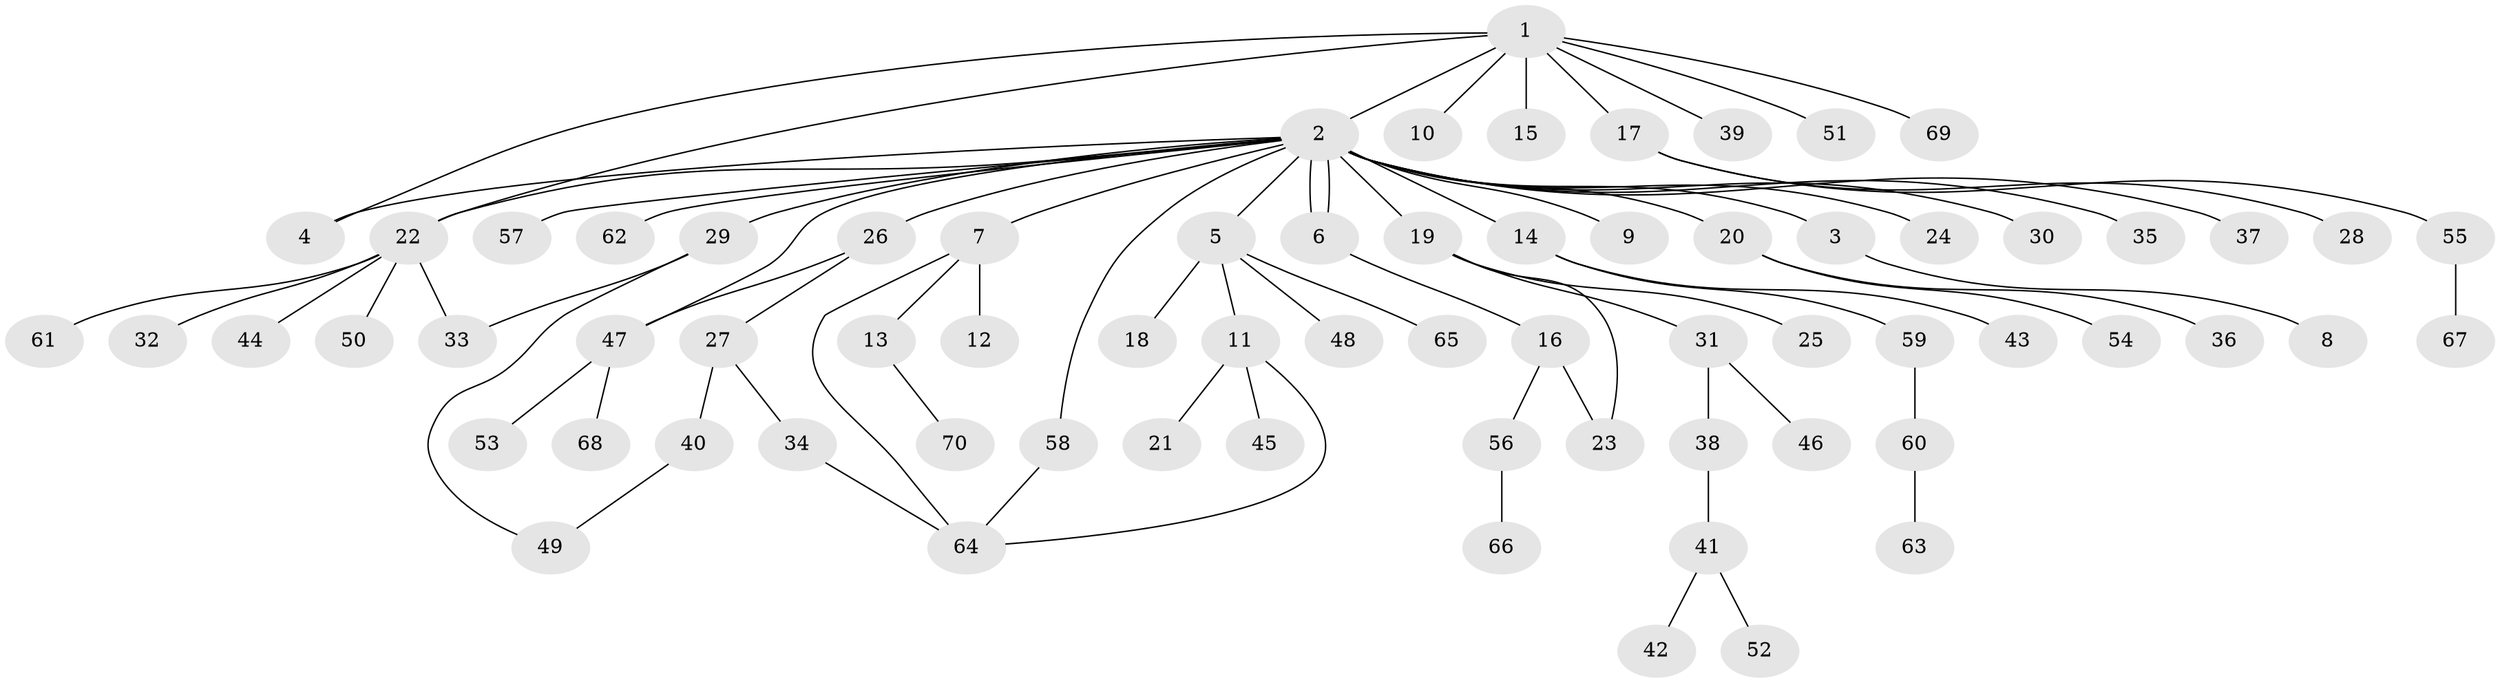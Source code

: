 // coarse degree distribution, {8: 0.022727272727272728, 20: 0.022727272727272728, 1: 0.5454545454545454, 2: 0.18181818181818182, 4: 0.06818181818181818, 3: 0.13636363636363635, 6: 0.022727272727272728}
// Generated by graph-tools (version 1.1) at 2025/50/03/04/25 22:50:10]
// undirected, 70 vertices, 79 edges
graph export_dot {
  node [color=gray90,style=filled];
  1;
  2;
  3;
  4;
  5;
  6;
  7;
  8;
  9;
  10;
  11;
  12;
  13;
  14;
  15;
  16;
  17;
  18;
  19;
  20;
  21;
  22;
  23;
  24;
  25;
  26;
  27;
  28;
  29;
  30;
  31;
  32;
  33;
  34;
  35;
  36;
  37;
  38;
  39;
  40;
  41;
  42;
  43;
  44;
  45;
  46;
  47;
  48;
  49;
  50;
  51;
  52;
  53;
  54;
  55;
  56;
  57;
  58;
  59;
  60;
  61;
  62;
  63;
  64;
  65;
  66;
  67;
  68;
  69;
  70;
  1 -- 2;
  1 -- 4;
  1 -- 10;
  1 -- 15;
  1 -- 17;
  1 -- 22;
  1 -- 39;
  1 -- 51;
  1 -- 69;
  2 -- 3;
  2 -- 4;
  2 -- 5;
  2 -- 6;
  2 -- 6;
  2 -- 7;
  2 -- 9;
  2 -- 14;
  2 -- 19;
  2 -- 20;
  2 -- 22;
  2 -- 24;
  2 -- 26;
  2 -- 29;
  2 -- 30;
  2 -- 35;
  2 -- 37;
  2 -- 47;
  2 -- 57;
  2 -- 58;
  2 -- 62;
  3 -- 8;
  5 -- 11;
  5 -- 18;
  5 -- 48;
  5 -- 65;
  6 -- 16;
  7 -- 12;
  7 -- 13;
  7 -- 64;
  11 -- 21;
  11 -- 45;
  11 -- 64;
  13 -- 70;
  14 -- 43;
  14 -- 59;
  16 -- 23;
  16 -- 56;
  17 -- 28;
  17 -- 55;
  19 -- 23;
  19 -- 25;
  19 -- 31;
  20 -- 36;
  20 -- 54;
  22 -- 32;
  22 -- 33;
  22 -- 44;
  22 -- 50;
  22 -- 61;
  26 -- 27;
  26 -- 47;
  27 -- 34;
  27 -- 40;
  29 -- 33;
  29 -- 49;
  31 -- 38;
  31 -- 46;
  34 -- 64;
  38 -- 41;
  40 -- 49;
  41 -- 42;
  41 -- 52;
  47 -- 53;
  47 -- 68;
  55 -- 67;
  56 -- 66;
  58 -- 64;
  59 -- 60;
  60 -- 63;
}
